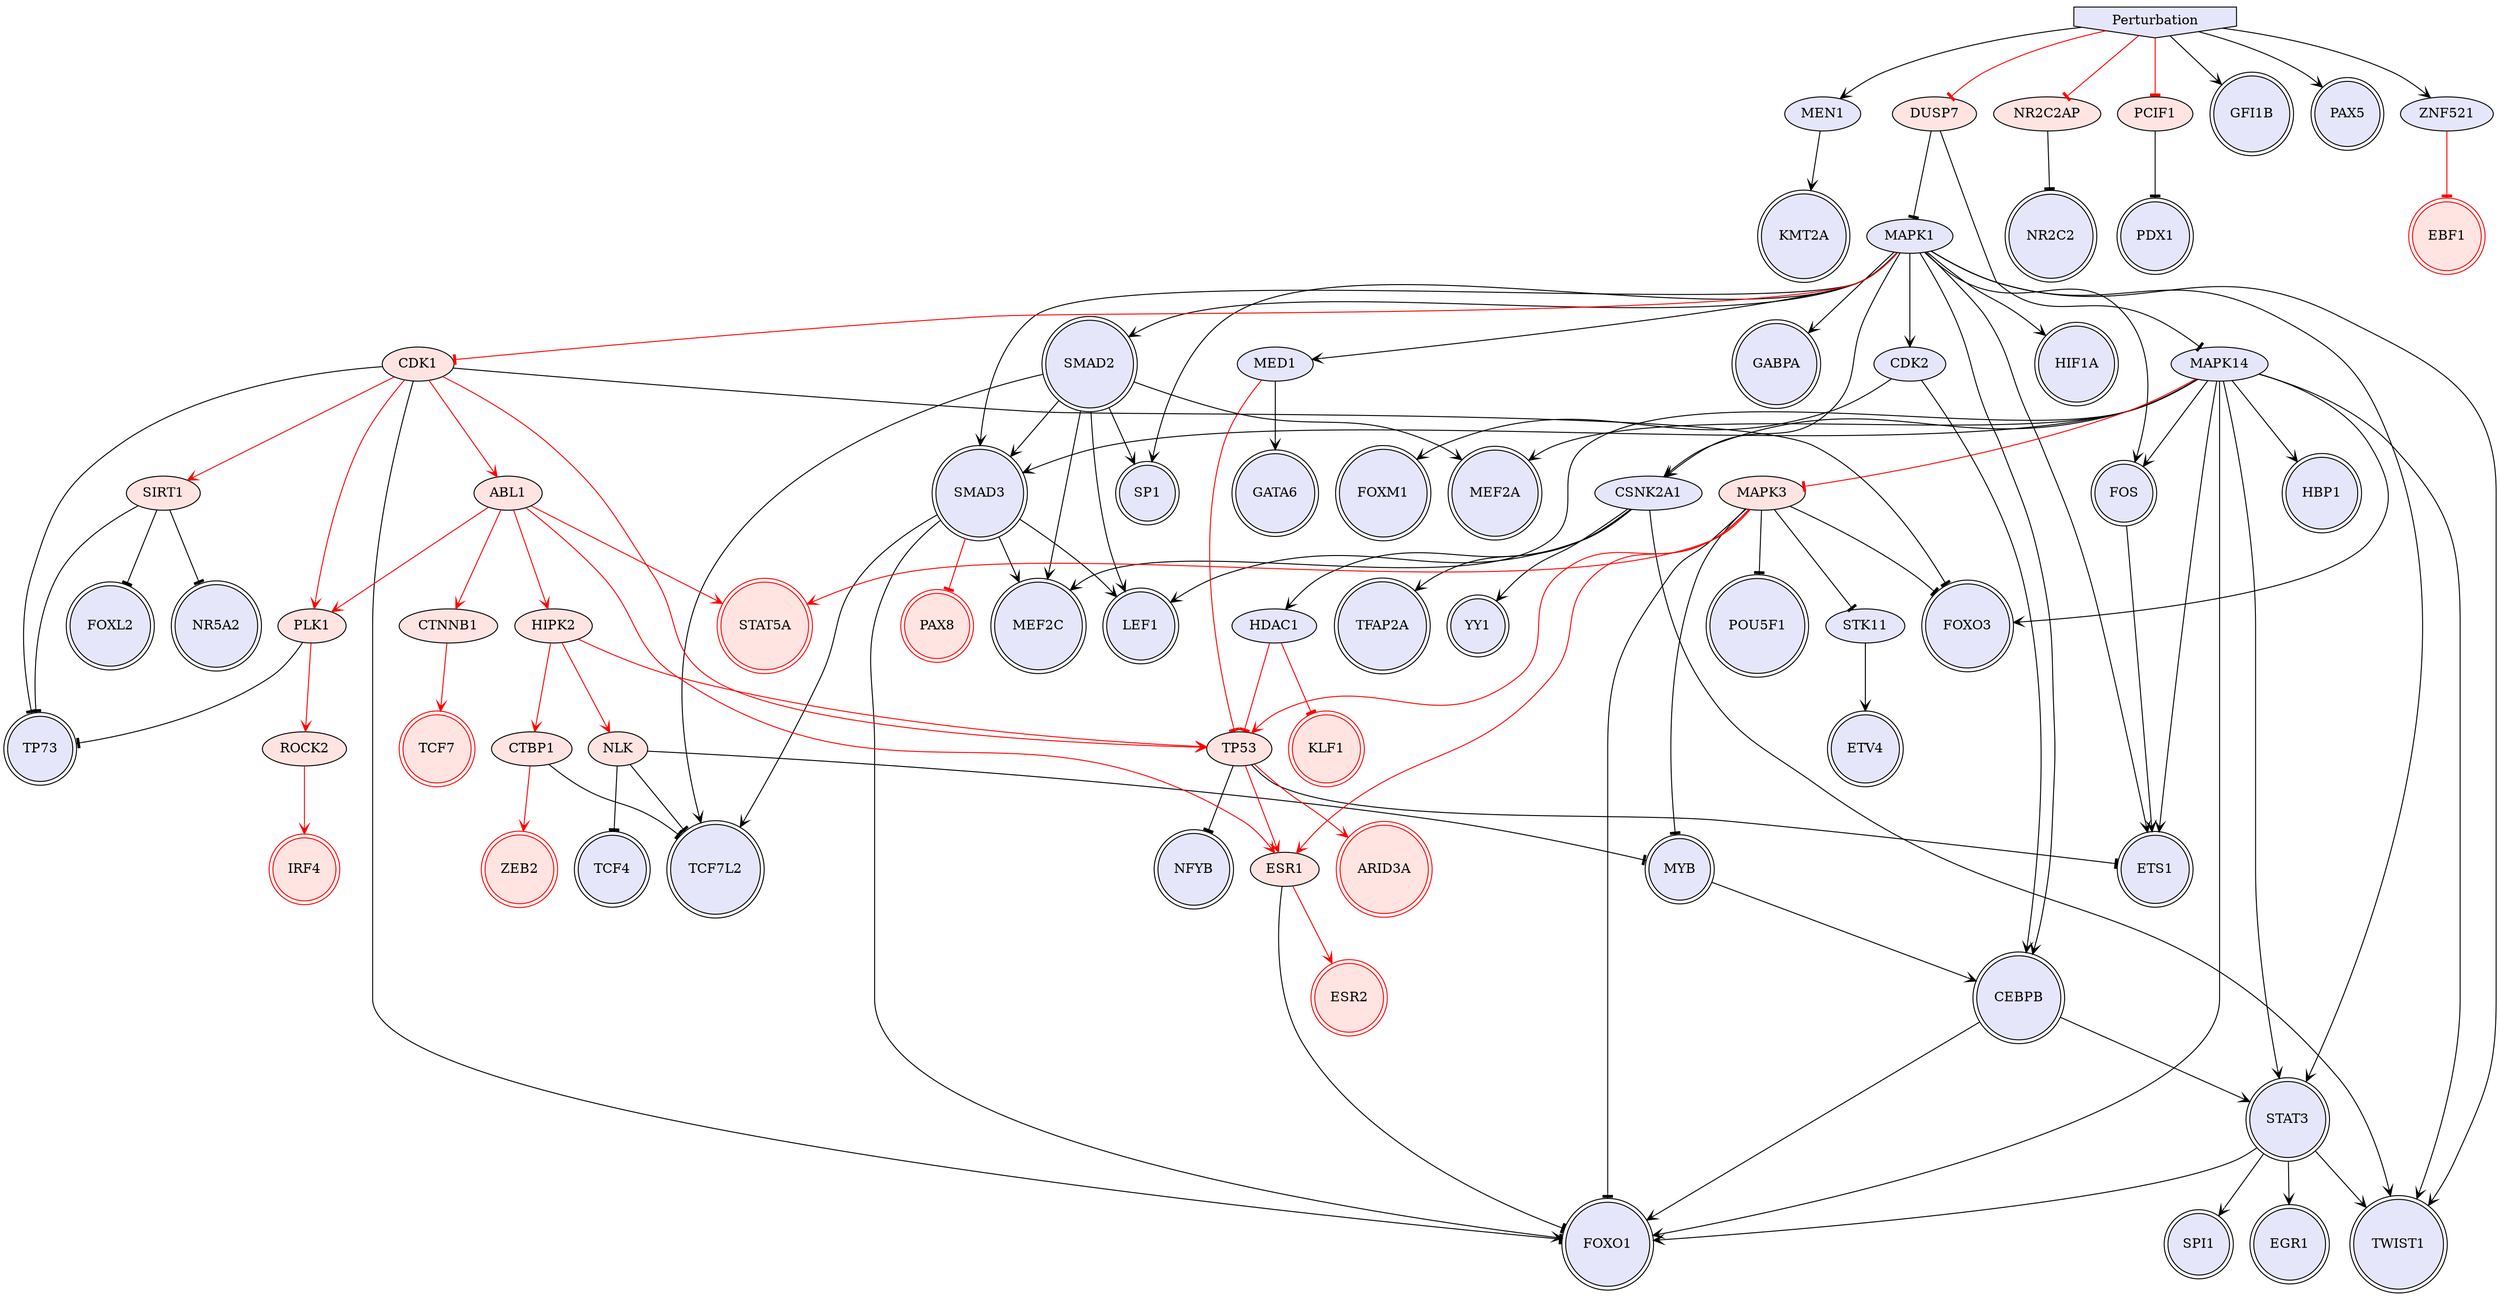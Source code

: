 digraph {

MAPK1->GABPA [penwidth=1, color=black, arrowhead="vee"]
NLK->MYB [penwidth=1, color=black, arrowhead="tee"]
STAT3->EGR1 [penwidth=1, color=black, arrowhead="vee"]
MAPK1->CEBPB [penwidth=1, color=black, arrowhead="vee"]
MEN1->KMT2A [penwidth=1, color=black, arrowhead="vee"]
CEBPB->FOXO1 [penwidth=1, color=black, arrowhead="vee"]
SMAD3->FOXO1 [penwidth=1, color=black, arrowhead="vee"]
ESR1->FOXO1 [penwidth=1, color=black, arrowhead="tee"]
NLK->TCF7L2 [penwidth=1, color=black, arrowhead="tee"]
SMAD2->TCF7L2 [penwidth=1, color=black, arrowhead="vee"]
SMAD3->TCF7L2 [penwidth=1, color=black, arrowhead="vee"]
MAPK1->HIF1A [penwidth=1, color=black, arrowhead="vee"]
TP53->NFYB [penwidth=1, color=black, arrowhead="tee"]
MAPK14->FOS [penwidth=1, color=black, arrowhead="vee"]
SMAD2->SP1 [penwidth=1, color=black, arrowhead="vee"]
CEBPB->STAT3 [penwidth=1, color=black, arrowhead="vee"]
STAT3->SPI1 [penwidth=1, color=black, arrowhead="vee"]
MAPK1->STAT3 [penwidth=1, color=black, arrowhead="vee"]
MAPK14->MEF2C [penwidth=1, color=black, arrowhead="vee"]
MAPK1->SMAD3 [penwidth=1, color=black, arrowhead="vee"]
MAPK1->SMAD2 [penwidth=1, color=black, arrowhead="vee"]
SMAD3->LEF1 [penwidth=1, color=black, arrowhead="vee"]
SMAD2->LEF1 [penwidth=1, color=black, arrowhead="vee"]
SMAD3->MEF2C [penwidth=1, color=black, arrowhead="vee"]
SIRT1->NR5A2 [penwidth=1, color=black, arrowhead="tee"]
SMAD2->MEF2A [penwidth=1, color=black, arrowhead="vee"]
MAPK14->SMAD3 [penwidth=1, color=black, arrowhead="vee"]
MAPK14->STAT3 [penwidth=1, color=black, arrowhead="vee"]
CSNK2A1->LEF1 [penwidth=1, color=black, arrowhead="vee"]
MAPK1->FOS [penwidth=1, color=black, arrowhead="vee"]
MAPK14->CSNK2A1 [penwidth=1, color=black, arrowhead="vee"]
MAPK1->MED1 [penwidth=1, color=black, arrowhead="vee"]
CSNK2A1->TWIST1 [penwidth=1, color=black, arrowhead="vee"]
CSNK2A1->TFAP2A [penwidth=1, color=black, arrowhead="vee"]
MAPK3->MYB [penwidth=1, color=black, arrowhead="tee"]
DUSP7->MAPK1 [penwidth=1, color=black, arrowhead="tee"]
CDK2->CEBPB [penwidth=1, color=black, arrowhead="vee"]
MAPK3->STK11 [penwidth=1, color=black, arrowhead="tee"]
MAPK14->TWIST1 [penwidth=1, color=black, arrowhead="vee"]
TP53->ETS1 [penwidth=1, color=black, arrowhead="tee"]
CSNK2A1->HDAC1 [penwidth=1, color=black, arrowhead="vee"]
CDK1->FOXO1 [penwidth=1, color=black, arrowhead="tee"]
CDK1->FOXO3 [penwidth=1, color=black, arrowhead="tee"]
CDK1->TP73 [penwidth=1, color=black, arrowhead="tee"]
SIRT1->FOXL2 [penwidth=1, color=black, arrowhead="tee"]
CSNK2A1->YY1 [penwidth=1, color=black, arrowhead="vee"]
DUSP7->MAPK14 [penwidth=1, color=black, arrowhead="tee"]
MAPK1->CDK2 [penwidth=1, color=black, arrowhead="vee"]
MAPK1->CSNK2A1 [penwidth=1, color=black, arrowhead="vee"]
MAPK1->SP1 [penwidth=1, color=black, arrowhead="vee"]
MAPK14->FOXO3 [penwidth=1, color=black, arrowhead="vee"]
MAPK14->FOXO1 [penwidth=1, color=black, arrowhead="vee"]
MAPK14->HBP1 [penwidth=1, color=black, arrowhead="vee"]
MAPK14->MEF2A [penwidth=1, color=black, arrowhead="vee"]
MAPK1->TWIST1 [penwidth=1, color=black, arrowhead="vee"]
MAPK3->FOXO3 [penwidth=1, color=black, arrowhead="tee"]
NLK->TCF4 [penwidth=1, color=black, arrowhead="tee"]
MAPK3->POU5F1 [penwidth=1, color=black, arrowhead="tee"]
MAPK3->FOXO1 [penwidth=1, color=black, arrowhead="tee"]
PLK1->TP73 [penwidth=1, color=black, arrowhead="tee"]
CDK2->FOXM1 [penwidth=1, color=black, arrowhead="vee"]
MAPK1->ETS1 [penwidth=1, color=black, arrowhead="vee"]
STK11->ETV4 [penwidth=1, color=black, arrowhead="vee"]
SMAD2->SMAD3 [penwidth=1, color=black, arrowhead="vee"]
MAPK14->ETS1 [penwidth=1, color=black, arrowhead="vee"]
CTBP1->TCF7L2 [penwidth=1, color=black, arrowhead="tee"]
STAT3->TWIST1 [penwidth=1, color=black, arrowhead="vee"]
SMAD2->MEF2C [penwidth=1, color=black, arrowhead="vee"]
STAT3->FOXO1 [penwidth=1, color=black, arrowhead="vee"]
SIRT1->TP73 [penwidth=1, color=black, arrowhead="tee"]
NR2C2AP->NR2C2 [penwidth=1, color=black, arrowhead="tee"]
MYB->CEBPB [penwidth=1, color=black, arrowhead="vee"]
MED1->GATA6 [penwidth=1, color=black, arrowhead="vee"]
PCIF1->PDX1 [penwidth=1, color=black, arrowhead="tee"]
FOS->ETS1 [penwidth=1, color=black, arrowhead="vee"]
Perturbation->GFI1B [penwidth=1, color=black, arrowhead="vee"]
Perturbation->MEN1 [penwidth=1, color=black, arrowhead="vee"]
Perturbation->PAX5 [penwidth=1, color=black, arrowhead="vee"]
Perturbation->ZNF521 [penwidth=1, color=black, arrowhead="vee"]
TP53->ARID3A [penwidth=1, color=red, arrowhead="vee"]
HIPK2->TP53 [penwidth=1, color=red, arrowhead="vee"]
HDAC1->TP53 [penwidth=1, color=red, arrowhead="tee"]
HIPK2->CTBP1 [penwidth=1, color=red, arrowhead="vee"]
ABL1->ESR1 [penwidth=1, color=red, arrowhead="vee"]
ABL1->CTNNB1 [penwidth=1, color=red, arrowhead="vee"]
MAPK1->CDK1 [penwidth=1, color=red, arrowhead="tee"]
MAPK14->MAPK3 [penwidth=1, color=red, arrowhead="tee"]
CTNNB1->TCF7 [penwidth=1, color=red, arrowhead="vee"]
MAPK3->STAT5A [penwidth=1, color=red, arrowhead="vee"]
ESR1->ESR2 [penwidth=1, color=red, arrowhead="vee"]
MAPK3->ESR1 [penwidth=1, color=red, arrowhead="vee"]
ROCK2->IRF4 [penwidth=1, color=red, arrowhead="vee"]
SMAD3->PAX8 [penwidth=1, color=red, arrowhead="tee"]
CDK1->TP53 [penwidth=1, color=red, arrowhead="vee"]
CDK1->SIRT1 [penwidth=1, color=red, arrowhead="vee"]
ZNF521->EBF1 [penwidth=1, color=red, arrowhead="tee"]
CTBP1->ZEB2 [penwidth=1, color=red, arrowhead="vee"]
MAPK3->TP53 [penwidth=1, color=red, arrowhead="vee"]
ABL1->PLK1 [penwidth=1, color=red, arrowhead="vee"]
ABL1->HIPK2 [penwidth=1, color=red, arrowhead="vee"]
CDK1->ABL1 [penwidth=1, color=red, arrowhead="vee"]
PLK1->ROCK2 [penwidth=1, color=red, arrowhead="vee"]
CDK1->PLK1 [penwidth=1, color=red, arrowhead="vee"]
ABL1->STAT5A [penwidth=1, color=red, arrowhead="vee"]
MED1->TP53 [penwidth=1, color=red, arrowhead="tee"]
HDAC1->KLF1 [penwidth=1, color=red, arrowhead="tee"]
HIPK2->NLK [penwidth=1, color=red, arrowhead="vee"]
TP53->ESR1 [penwidth=1, color=red, arrowhead="vee"]
Perturbation->DUSP7 [penwidth=1, color=red, arrowhead="tee"]
Perturbation->NR2C2AP [penwidth=1, color=red, arrowhead="tee"]
Perturbation->PCIF1 [penwidth=1, color=red, arrowhead="tee"]
Perturbation [style=filled, color=black, fillcolor=lavender, shape=invhouse];
KLF1 [style=filled, color=red, fillcolor=mistyrose, shape=doublecircle];
TCF7L2 [style=filled, color=black, fillcolor=lavender, shape=doublecircle];
SMAD2 [style=filled, color=black, fillcolor=lavender, shape=doublecircle];
GABPA [style=filled, color=black, fillcolor=lavender, shape=doublecircle];
FOS [style=filled, color=black, fillcolor=lavender, shape=doublecircle];
SPI1 [style=filled, color=black, fillcolor=lavender, shape=doublecircle];
FOXO3 [style=filled, color=black, fillcolor=lavender, shape=doublecircle];
STAT5A [style=filled, color=red, fillcolor=mistyrose, shape=doublecircle];
PAX5 [style=filled, color=black, fillcolor=lavender, shape=doublecircle];
FOXM1 [style=filled, color=black, fillcolor=lavender, shape=doublecircle];
STAT3 [style=filled, color=black, fillcolor=lavender, shape=doublecircle];
TFAP2A [style=filled, color=black, fillcolor=lavender, shape=doublecircle];
EGR1 [style=filled, color=black, fillcolor=lavender, shape=doublecircle];
IRF4 [style=filled, color=red, fillcolor=mistyrose, shape=doublecircle];
SP1 [style=filled, color=black, fillcolor=lavender, shape=doublecircle];
MEF2A [style=filled, color=black, fillcolor=lavender, shape=doublecircle];
CEBPB [style=filled, color=black, fillcolor=lavender, shape=doublecircle];
YY1 [style=filled, color=black, fillcolor=lavender, shape=doublecircle];
ETV4 [style=filled, color=black, fillcolor=lavender, shape=doublecircle];
MYB [style=filled, color=black, fillcolor=lavender, shape=doublecircle];
PAX8 [style=filled, color=red, fillcolor=mistyrose, shape=doublecircle];
TWIST1 [style=filled, color=black, fillcolor=lavender, shape=doublecircle];
ETS1 [style=filled, color=black, fillcolor=lavender, shape=doublecircle];
NFYB [style=filled, color=black, fillcolor=lavender, shape=doublecircle];
PDX1 [style=filled, color=black, fillcolor=lavender, shape=doublecircle];
LEF1 [style=filled, color=black, fillcolor=lavender, shape=doublecircle];
GATA6 [style=filled, color=black, fillcolor=lavender, shape=doublecircle];
FOXL2 [style=filled, color=black, fillcolor=lavender, shape=doublecircle];
MEF2C [style=filled, color=black, fillcolor=lavender, shape=doublecircle];
NR5A2 [style=filled, color=black, fillcolor=lavender, shape=doublecircle];
TP73 [style=filled, color=black, fillcolor=lavender, shape=doublecircle];
ARID3A [style=filled, color=red, fillcolor=mistyrose, shape=doublecircle];
EBF1 [style=filled, color=red, fillcolor=mistyrose, shape=doublecircle];
GFI1B [style=filled, color=black, fillcolor=lavender, shape=doublecircle];
SMAD3 [style=filled, color=black, fillcolor=lavender, shape=doublecircle];
KMT2A [style=filled, color=black, fillcolor=lavender, shape=doublecircle];
FOXO1 [style=filled, color=black, fillcolor=lavender, shape=doublecircle];
ESR2 [style=filled, color=red, fillcolor=mistyrose, shape=doublecircle];
POU5F1 [style=filled, color=black, fillcolor=lavender, shape=doublecircle];
HBP1 [style=filled, color=black, fillcolor=lavender, shape=doublecircle];
TCF7 [style=filled, color=red, fillcolor=mistyrose, shape=doublecircle];
ZEB2 [style=filled, color=red, fillcolor=mistyrose, shape=doublecircle];
HIF1A [style=filled, color=black, fillcolor=lavender, shape=doublecircle];
TCF4 [style=filled, color=black, fillcolor=lavender, shape=doublecircle];
NR2C2 [style=filled, color=black, fillcolor=lavender, shape=doublecircle];
MAPK1 [style=filled, fillcolor=lavender];
NLK [style=filled, fillcolor=mistyrose];
MEN1 [style=filled, fillcolor=lavender];
ESR1 [style=filled, fillcolor=mistyrose];
TP53 [style=filled, fillcolor=mistyrose];
MAPK14 [style=filled, fillcolor=lavender];
SIRT1 [style=filled, fillcolor=mistyrose];
CSNK2A1 [style=filled, fillcolor=lavender];
MAPK3 [style=filled, fillcolor=mistyrose];
DUSP7 [style=filled, fillcolor=mistyrose];
CDK2 [style=filled, fillcolor=lavender];
CDK1 [style=filled, fillcolor=mistyrose];
PLK1 [style=filled, fillcolor=mistyrose];
STK11 [style=filled, fillcolor=lavender];
CTBP1 [style=filled, fillcolor=mistyrose];
NR2C2AP [style=filled, fillcolor=mistyrose];
MED1 [style=filled, fillcolor=lavender];
PCIF1 [style=filled, fillcolor=mistyrose];
HIPK2 [style=filled, fillcolor=mistyrose];
HDAC1 [style=filled, fillcolor=lavender];
ABL1 [style=filled, fillcolor=mistyrose];
CTNNB1 [style=filled, fillcolor=mistyrose];
ROCK2 [style=filled, fillcolor=mistyrose];
ZNF521 [style=filled, fillcolor=lavender];


}
